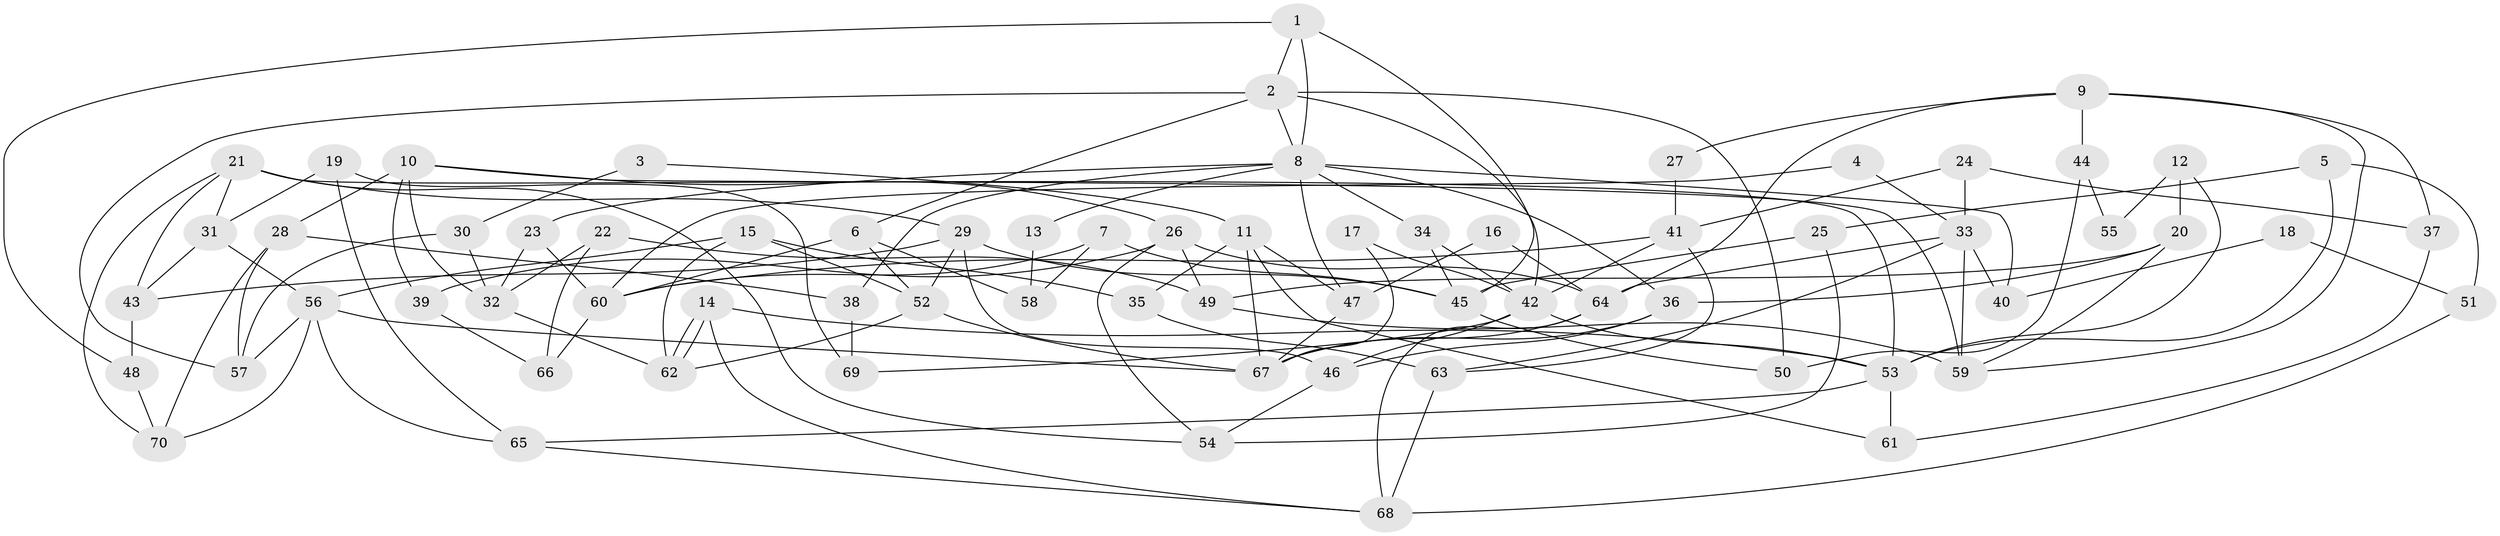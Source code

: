 // Generated by graph-tools (version 1.1) at 2025/11/02/27/25 16:11:23]
// undirected, 70 vertices, 140 edges
graph export_dot {
graph [start="1"]
  node [color=gray90,style=filled];
  1;
  2;
  3;
  4;
  5;
  6;
  7;
  8;
  9;
  10;
  11;
  12;
  13;
  14;
  15;
  16;
  17;
  18;
  19;
  20;
  21;
  22;
  23;
  24;
  25;
  26;
  27;
  28;
  29;
  30;
  31;
  32;
  33;
  34;
  35;
  36;
  37;
  38;
  39;
  40;
  41;
  42;
  43;
  44;
  45;
  46;
  47;
  48;
  49;
  50;
  51;
  52;
  53;
  54;
  55;
  56;
  57;
  58;
  59;
  60;
  61;
  62;
  63;
  64;
  65;
  66;
  67;
  68;
  69;
  70;
  1 -- 48;
  1 -- 8;
  1 -- 2;
  1 -- 45;
  2 -- 42;
  2 -- 6;
  2 -- 8;
  2 -- 50;
  2 -- 57;
  3 -- 30;
  3 -- 11;
  4 -- 33;
  4 -- 60;
  5 -- 25;
  5 -- 53;
  5 -- 51;
  6 -- 52;
  6 -- 58;
  6 -- 60;
  7 -- 60;
  7 -- 45;
  7 -- 58;
  8 -- 36;
  8 -- 13;
  8 -- 23;
  8 -- 34;
  8 -- 38;
  8 -- 40;
  8 -- 47;
  9 -- 64;
  9 -- 59;
  9 -- 27;
  9 -- 37;
  9 -- 44;
  10 -- 32;
  10 -- 28;
  10 -- 26;
  10 -- 39;
  10 -- 59;
  11 -- 47;
  11 -- 67;
  11 -- 35;
  11 -- 61;
  12 -- 53;
  12 -- 20;
  12 -- 55;
  13 -- 58;
  14 -- 62;
  14 -- 62;
  14 -- 53;
  14 -- 68;
  15 -- 56;
  15 -- 35;
  15 -- 52;
  15 -- 62;
  16 -- 64;
  16 -- 47;
  17 -- 67;
  17 -- 42;
  18 -- 40;
  18 -- 51;
  19 -- 31;
  19 -- 65;
  19 -- 69;
  20 -- 59;
  20 -- 49;
  20 -- 36;
  21 -- 29;
  21 -- 70;
  21 -- 31;
  21 -- 43;
  21 -- 53;
  21 -- 54;
  22 -- 32;
  22 -- 49;
  22 -- 66;
  23 -- 60;
  23 -- 32;
  24 -- 33;
  24 -- 41;
  24 -- 37;
  25 -- 54;
  25 -- 45;
  26 -- 54;
  26 -- 39;
  26 -- 49;
  26 -- 64;
  27 -- 41;
  28 -- 57;
  28 -- 38;
  28 -- 70;
  29 -- 52;
  29 -- 45;
  29 -- 43;
  29 -- 46;
  30 -- 57;
  30 -- 32;
  31 -- 43;
  31 -- 56;
  32 -- 62;
  33 -- 63;
  33 -- 64;
  33 -- 40;
  33 -- 59;
  34 -- 42;
  34 -- 45;
  35 -- 63;
  36 -- 67;
  36 -- 46;
  37 -- 61;
  38 -- 69;
  39 -- 66;
  41 -- 42;
  41 -- 60;
  41 -- 63;
  42 -- 53;
  42 -- 46;
  42 -- 69;
  43 -- 48;
  44 -- 50;
  44 -- 55;
  45 -- 50;
  46 -- 54;
  47 -- 67;
  48 -- 70;
  49 -- 59;
  51 -- 68;
  52 -- 62;
  52 -- 67;
  53 -- 61;
  53 -- 65;
  56 -- 67;
  56 -- 57;
  56 -- 65;
  56 -- 70;
  60 -- 66;
  63 -- 68;
  64 -- 68;
  64 -- 67;
  65 -- 68;
}
